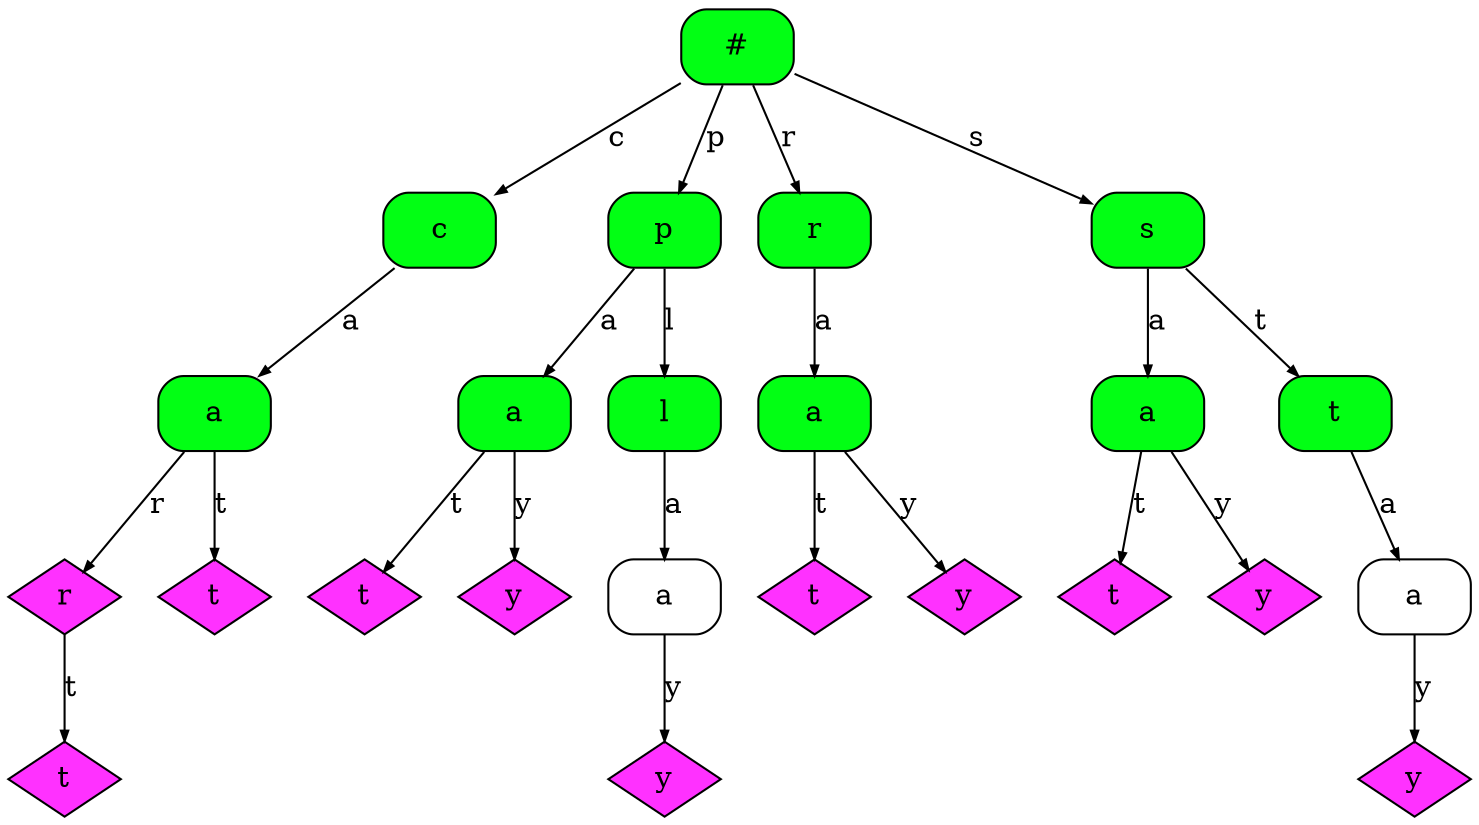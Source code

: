 digraph {
	node [fixedsize=true]
	node [fillcolor="#02ff14" shape=Mrecord style=filled]
	edge [arrowsize=0.5]
	0 [label="#"]
	1 [label=c]
	0 -> 1 [label=c]
	2 [label=p]
	0 -> 2 [label=p]
	3 [label=r]
	0 -> 3 [label=r]
	4 [label=s]
	0 -> 4 [label=s]
	5 [label=a]
	1 -> 5 [label=a]
	6 [label=a]
	2 -> 6 [label=a]
	7 [label=l]
	2 -> 7 [label=l]
	8 [label=a]
	3 -> 8 [label=a]
	9 [label=a]
	4 -> 9 [label=a]
	10 [label=t]
	4 -> 10 [label=t]
	node [fillcolor="#ff31ff" shape=diamond style=filled]
	11 [label=r]
	node [fillcolor=white shape=Mrecord]
	5 -> 11 [label=r]
	node [fillcolor="#ff31ff" shape=diamond style=filled]
	12 [label=t]
	node [fillcolor=white shape=Mrecord]
	5 -> 12 [label=t]
	node [fillcolor="#ff31ff" shape=diamond style=filled]
	13 [label=t]
	node [fillcolor=white shape=Mrecord]
	6 -> 13 [label=t]
	node [fillcolor="#ff31ff" shape=diamond style=filled]
	14 [label=y]
	node [fillcolor=white shape=Mrecord]
	6 -> 14 [label=y]
	15 [label=a]
	7 -> 15 [label=a]
	node [fillcolor="#ff31ff" shape=diamond style=filled]
	16 [label=t]
	node [fillcolor=white shape=Mrecord]
	8 -> 16 [label=t]
	node [fillcolor="#ff31ff" shape=diamond style=filled]
	17 [label=y]
	node [fillcolor=white shape=Mrecord]
	8 -> 17 [label=y]
	node [fillcolor="#ff31ff" shape=diamond style=filled]
	18 [label=t]
	node [fillcolor=white shape=Mrecord]
	9 -> 18 [label=t]
	node [fillcolor="#ff31ff" shape=diamond style=filled]
	19 [label=y]
	node [fillcolor=white shape=Mrecord]
	9 -> 19 [label=y]
	20 [label=a]
	10 -> 20 [label=a]
	node [fillcolor="#ff31ff" shape=diamond style=filled]
	21 [label=t]
	node [fillcolor=white shape=Mrecord]
	11 -> 21 [label=t]
	node [fillcolor="#ff31ff" shape=diamond style=filled]
	22 [label=y]
	node [fillcolor=white shape=Mrecord]
	15 -> 22 [label=y]
	node [fillcolor="#ff31ff" shape=diamond style=filled]
	23 [label=y]
	node [fillcolor=white shape=Mrecord]
	20 -> 23 [label=y]
}